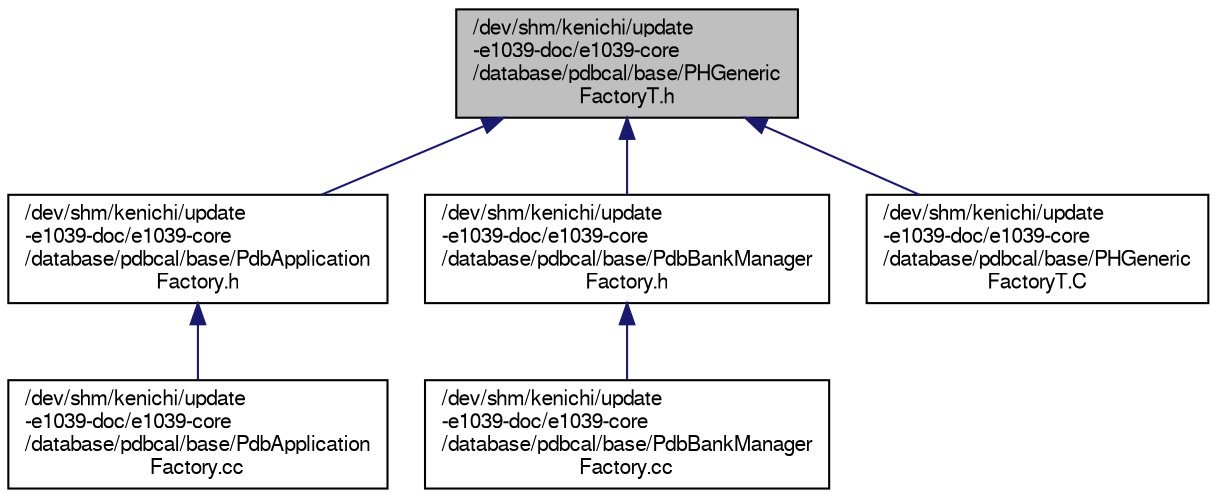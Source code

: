digraph "/dev/shm/kenichi/update-e1039-doc/e1039-core/database/pdbcal/base/PHGenericFactoryT.h"
{
  bgcolor="transparent";
  edge [fontname="FreeSans",fontsize="10",labelfontname="FreeSans",labelfontsize="10"];
  node [fontname="FreeSans",fontsize="10",shape=record];
  Node1 [label="/dev/shm/kenichi/update\l-e1039-doc/e1039-core\l/database/pdbcal/base/PHGeneric\lFactoryT.h",height=0.2,width=0.4,color="black", fillcolor="grey75", style="filled" fontcolor="black"];
  Node1 -> Node2 [dir="back",color="midnightblue",fontsize="10",style="solid",fontname="FreeSans"];
  Node2 [label="/dev/shm/kenichi/update\l-e1039-doc/e1039-core\l/database/pdbcal/base/PdbApplication\lFactory.h",height=0.2,width=0.4,color="black",URL="$d3/d2e/PdbApplicationFactory_8h.html"];
  Node2 -> Node3 [dir="back",color="midnightblue",fontsize="10",style="solid",fontname="FreeSans"];
  Node3 [label="/dev/shm/kenichi/update\l-e1039-doc/e1039-core\l/database/pdbcal/base/PdbApplication\lFactory.cc",height=0.2,width=0.4,color="black",URL="$de/da8/PdbApplicationFactory_8cc.html"];
  Node1 -> Node4 [dir="back",color="midnightblue",fontsize="10",style="solid",fontname="FreeSans"];
  Node4 [label="/dev/shm/kenichi/update\l-e1039-doc/e1039-core\l/database/pdbcal/base/PdbBankManager\lFactory.h",height=0.2,width=0.4,color="black",URL="$dd/d6b/PdbBankManagerFactory_8h.html"];
  Node4 -> Node5 [dir="back",color="midnightblue",fontsize="10",style="solid",fontname="FreeSans"];
  Node5 [label="/dev/shm/kenichi/update\l-e1039-doc/e1039-core\l/database/pdbcal/base/PdbBankManager\lFactory.cc",height=0.2,width=0.4,color="black",URL="$d9/dc8/PdbBankManagerFactory_8cc.html"];
  Node1 -> Node6 [dir="back",color="midnightblue",fontsize="10",style="solid",fontname="FreeSans"];
  Node6 [label="/dev/shm/kenichi/update\l-e1039-doc/e1039-core\l/database/pdbcal/base/PHGeneric\lFactoryT.C",height=0.2,width=0.4,color="black",URL="$d7/dad/PHGenericFactoryT_8C.html"];
}

